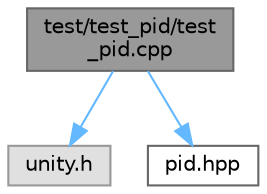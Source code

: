 digraph "test/test_pid/test_pid.cpp"
{
 // LATEX_PDF_SIZE
  bgcolor="transparent";
  edge [fontname=Helvetica,fontsize=10,labelfontname=Helvetica,labelfontsize=10];
  node [fontname=Helvetica,fontsize=10,shape=box,height=0.2,width=0.4];
  Node1 [id="Node000001",label="test/test_pid/test\l_pid.cpp",height=0.2,width=0.4,color="gray40", fillcolor="grey60", style="filled", fontcolor="black",tooltip="Test functions for PID class."];
  Node1 -> Node2 [id="edge5_Node000001_Node000002",color="steelblue1",style="solid",tooltip=" "];
  Node2 [id="Node000002",label="unity.h",height=0.2,width=0.4,color="grey60", fillcolor="#E0E0E0", style="filled",tooltip=" "];
  Node1 -> Node3 [id="edge6_Node000001_Node000003",color="steelblue1",style="solid",tooltip=" "];
  Node3 [id="Node000003",label="pid.hpp",height=0.2,width=0.4,color="grey40", fillcolor="white", style="filled",URL="$d4/db9/pid_8hpp.html",tooltip=" "];
}

